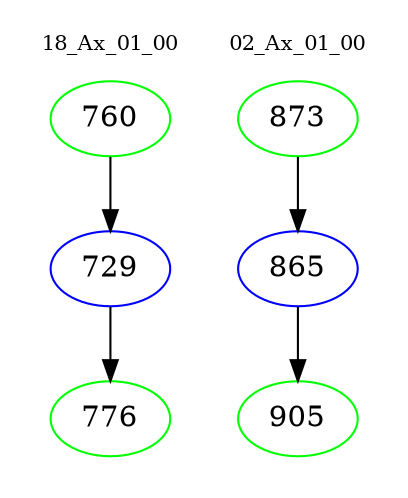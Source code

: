 digraph{
subgraph cluster_0 {
color = white
label = "18_Ax_01_00";
fontsize=10;
T0_760 [label="760", color="green"]
T0_760 -> T0_729 [color="black"]
T0_729 [label="729", color="blue"]
T0_729 -> T0_776 [color="black"]
T0_776 [label="776", color="green"]
}
subgraph cluster_1 {
color = white
label = "02_Ax_01_00";
fontsize=10;
T1_873 [label="873", color="green"]
T1_873 -> T1_865 [color="black"]
T1_865 [label="865", color="blue"]
T1_865 -> T1_905 [color="black"]
T1_905 [label="905", color="green"]
}
}
